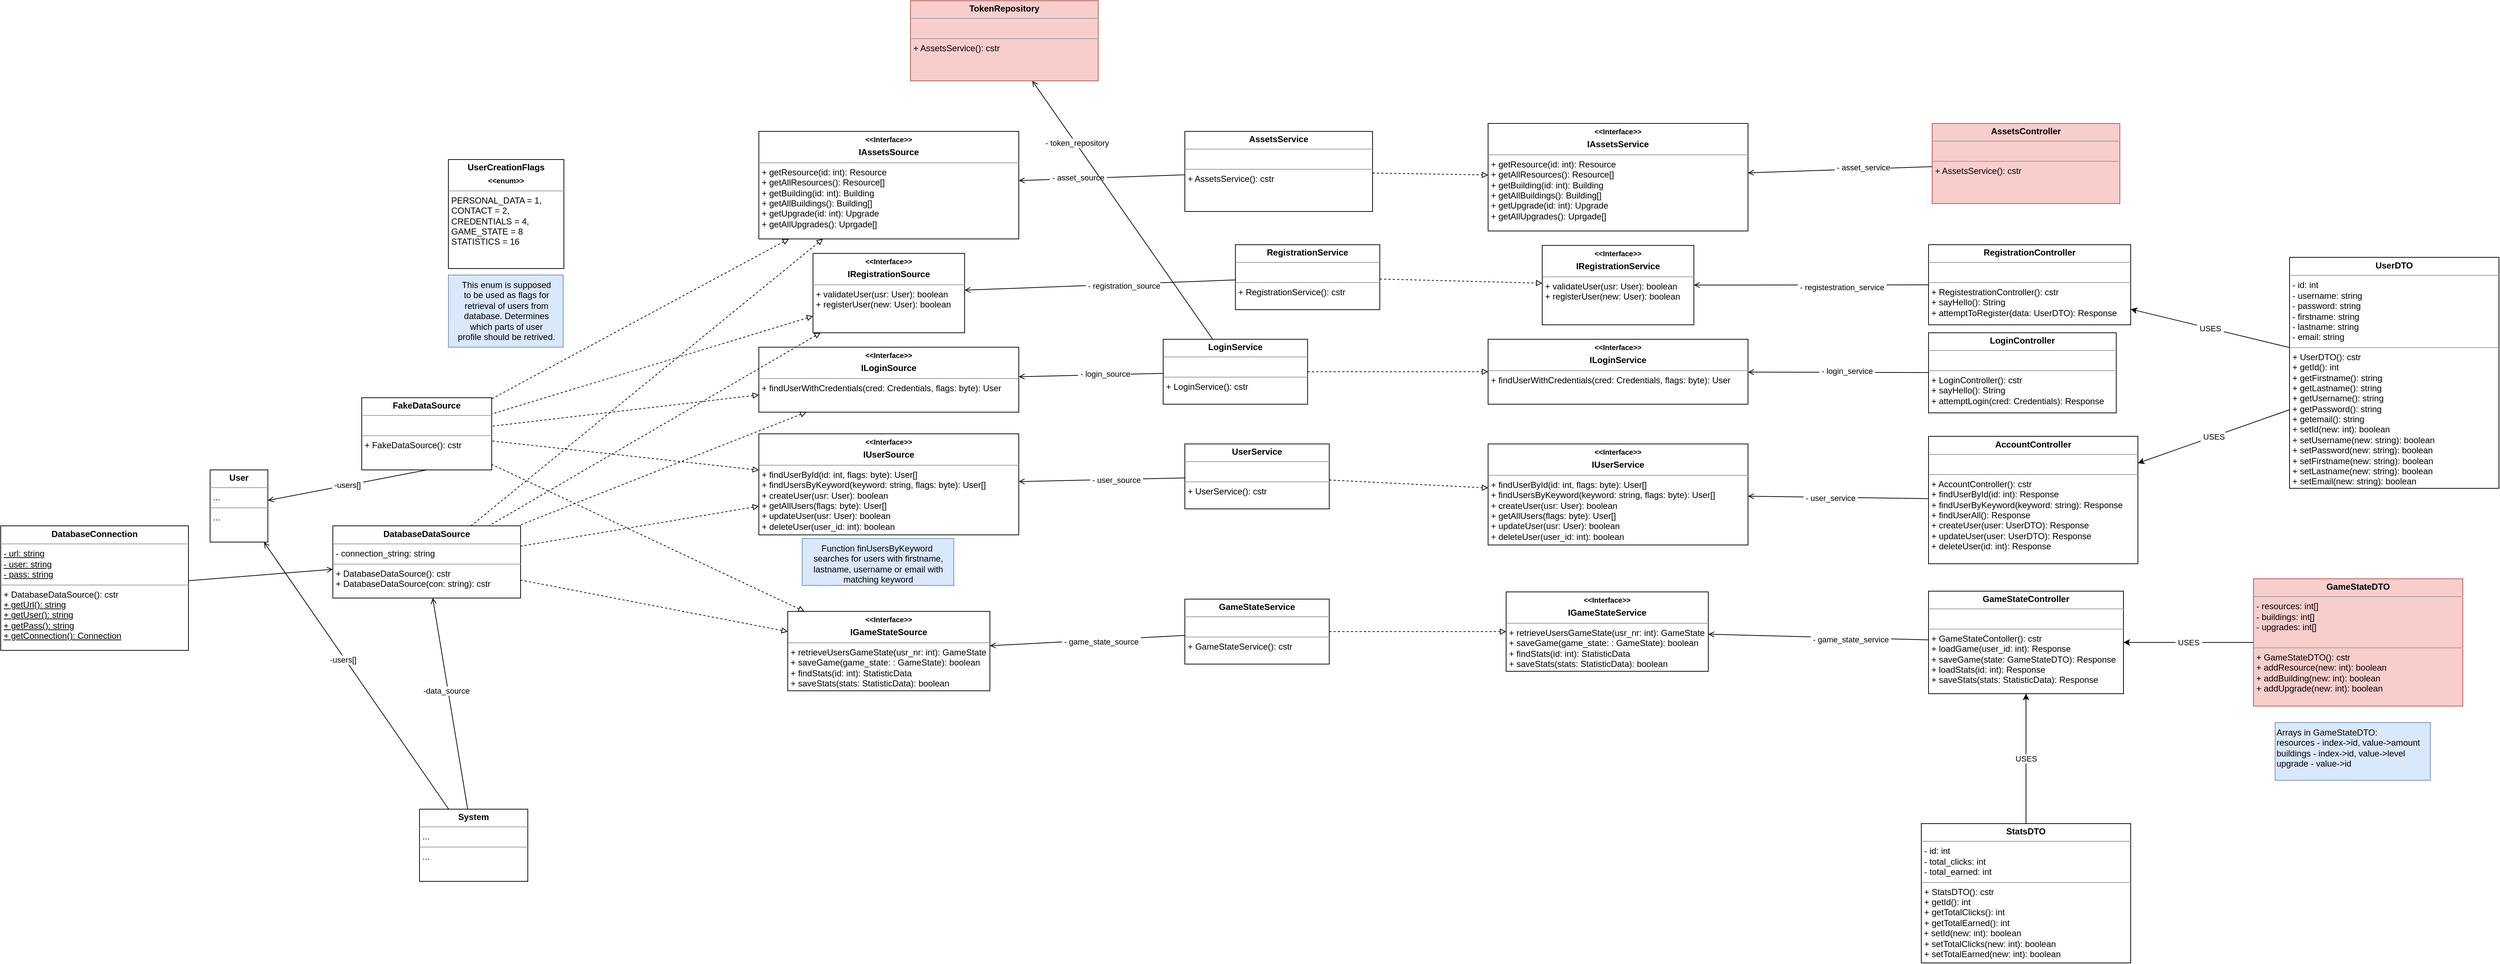 <mxfile version="15.6.8" type="github">
  <diagram id="SLMzsR0E3EUHvdBKZ5yB" name="Page-1">
    <mxGraphModel dx="3327" dy="3272" grid="1" gridSize="10" guides="1" tooltips="1" connect="1" arrows="1" fold="1" page="1" pageScale="1" pageWidth="827" pageHeight="1169" math="0" shadow="0">
      <root>
        <mxCell id="0" />
        <mxCell id="1" parent="0" />
        <mxCell id="NOSZl9h-h4cG2daDXrsb-22" value="&lt;p style=&quot;margin: 0px ; margin-top: 4px ; text-align: center&quot;&gt;&lt;b&gt;User&lt;/b&gt;&lt;/p&gt;&lt;hr size=&quot;1&quot;&gt;&lt;p style=&quot;margin: 0px ; margin-left: 4px&quot;&gt;...&lt;/p&gt;&lt;hr size=&quot;1&quot;&gt;&lt;p style=&quot;margin: 0px ; margin-left: 4px&quot;&gt;...&lt;/p&gt;" style="verticalAlign=top;align=left;overflow=fill;fontSize=12;fontFamily=Helvetica;html=1;spacingLeft=0;spacingRight=0;spacing=2;rounded=0;" vertex="1" parent="1">
          <mxGeometry x="-730" y="-890" width="80" height="100" as="geometry" />
        </mxCell>
        <mxCell id="NOSZl9h-h4cG2daDXrsb-28" value="&lt;p style=&quot;margin: 0px ; margin-top: 4px ; text-align: center&quot;&gt;&lt;b&gt;&lt;font style=&quot;font-size: 10px&quot;&gt;&amp;lt;&amp;lt;Interface&amp;gt;&amp;gt;&lt;/font&gt;&lt;/b&gt;&lt;/p&gt;&lt;p style=&quot;margin: 0px ; margin-top: 4px ; text-align: center&quot;&gt;&lt;b&gt;IRegistrationSource&lt;/b&gt;&lt;/p&gt;&lt;hr size=&quot;1&quot;&gt;&lt;p style=&quot;margin: 0px ; margin-left: 4px&quot;&gt;&lt;span&gt;+ validateUser(usr: User): boolean&lt;/span&gt;&lt;/p&gt;&lt;p style=&quot;margin: 0px ; margin-left: 4px&quot;&gt;&lt;span&gt;+ registerUser(new: User): boolean&lt;/span&gt;&lt;/p&gt;" style="verticalAlign=top;align=left;overflow=fill;fontSize=12;fontFamily=Helvetica;html=1;spacingLeft=0;spacingRight=0;spacing=2;rounded=0;" vertex="1" parent="1">
          <mxGeometry x="105" y="-1190" width="210" height="110" as="geometry" />
        </mxCell>
        <mxCell id="NOSZl9h-h4cG2daDXrsb-29" value="&lt;p style=&quot;margin: 0px ; margin-top: 4px ; text-align: center&quot;&gt;&lt;b&gt;&lt;font style=&quot;font-size: 10px&quot;&gt;&amp;lt;&amp;lt;Interface&amp;gt;&amp;gt;&lt;/font&gt;&lt;/b&gt;&lt;/p&gt;&lt;p style=&quot;margin: 0px ; margin-top: 4px ; text-align: center&quot;&gt;&lt;b&gt;ILoginSource&lt;/b&gt;&lt;/p&gt;&lt;hr size=&quot;1&quot;&gt;&lt;p style=&quot;margin: 0px ; margin-left: 4px&quot;&gt;&lt;span&gt;+ findUserWithCredentials(cred: Credentials, flags: byte): User&lt;/span&gt;&lt;/p&gt;" style="verticalAlign=top;align=left;overflow=fill;fontSize=12;fontFamily=Helvetica;html=1;spacingLeft=0;spacingRight=0;spacing=2;rounded=0;" vertex="1" parent="1">
          <mxGeometry x="30" y="-1060" width="360" height="90" as="geometry" />
        </mxCell>
        <mxCell id="NOSZl9h-h4cG2daDXrsb-30" value="&lt;p style=&quot;margin: 0px ; margin-top: 4px ; text-align: center&quot;&gt;&lt;b&gt;FakeDataSource&lt;/b&gt;&lt;/p&gt;&lt;hr size=&quot;1&quot;&gt;&lt;p style=&quot;margin: 0px ; margin-left: 4px&quot;&gt;&lt;br&gt;&lt;/p&gt;&lt;hr size=&quot;1&quot;&gt;&lt;p style=&quot;margin: 0px ; margin-left: 4px&quot;&gt;+ FakeDataSource(): cstr&lt;/p&gt;" style="verticalAlign=top;align=left;overflow=fill;fontSize=12;fontFamily=Helvetica;html=1;spacingLeft=0;spacingRight=0;spacing=2;rounded=0;" vertex="1" parent="1">
          <mxGeometry x="-520" y="-990" width="180" height="100" as="geometry" />
        </mxCell>
        <mxCell id="NOSZl9h-h4cG2daDXrsb-31" value="&lt;p style=&quot;margin: 0px ; margin-top: 4px ; text-align: center&quot;&gt;&lt;b&gt;UserCreationFlags&lt;/b&gt;&lt;/p&gt;&lt;p style=&quot;margin: 0px ; margin-top: 4px ; text-align: center&quot;&gt;&lt;b&gt;&lt;font style=&quot;font-size: 10px&quot;&gt;&amp;lt;&amp;lt;enum&amp;gt;&amp;gt;&lt;/font&gt;&lt;/b&gt;&lt;/p&gt;&lt;hr size=&quot;1&quot;&gt;&lt;p style=&quot;margin: 0px ; margin-left: 4px&quot;&gt;PERSONAL_DATA = 1,&lt;/p&gt;&lt;p style=&quot;margin: 0px ; margin-left: 4px&quot;&gt;CONTACT = 2,&lt;/p&gt;&lt;p style=&quot;margin: 0px ; margin-left: 4px&quot;&gt;CREDENTIALS = 4,&lt;/p&gt;&lt;p style=&quot;margin: 0px ; margin-left: 4px&quot;&gt;GAME_STATE = 8&lt;/p&gt;&lt;p style=&quot;margin: 0px ; margin-left: 4px&quot;&gt;STATISTICS = 16&lt;br&gt;&lt;/p&gt;" style="verticalAlign=top;align=left;overflow=fill;fontSize=12;fontFamily=Helvetica;html=1;spacingLeft=0;spacingRight=0;spacing=2;rounded=0;" vertex="1" parent="1">
          <mxGeometry x="-400" y="-1320" width="160" height="151" as="geometry" />
        </mxCell>
        <mxCell id="NOSZl9h-h4cG2daDXrsb-32" value="This enum is supposed &lt;br&gt;to be&amp;nbsp;used as flags for &lt;br&gt;retrieval of users from&lt;br&gt;database. Determines &lt;br&gt;which parts of user &lt;br&gt;profile should be retrived." style="html=1;verticalAlign=top;fillColor=#dae8fc;strokeColor=#6c8ebf;rounded=0;" vertex="1" parent="1">
          <mxGeometry x="-400" y="-1160" width="159" height="100" as="geometry" />
        </mxCell>
        <mxCell id="NOSZl9h-h4cG2daDXrsb-33" value="&lt;p style=&quot;margin: 0px ; margin-top: 4px ; text-align: center&quot;&gt;&lt;b&gt;DatabaseDataSource&lt;/b&gt;&lt;br&gt;&lt;/p&gt;&lt;hr size=&quot;1&quot;&gt;&lt;p style=&quot;margin: 0px ; margin-left: 4px&quot;&gt;- connection_string: string&lt;/p&gt;&lt;hr size=&quot;1&quot;&gt;&lt;p style=&quot;margin: 0px ; margin-left: 4px&quot;&gt;+ DatabaseDataSource(): cstr&lt;/p&gt;&lt;p style=&quot;margin: 0px ; margin-left: 4px&quot;&gt;+ DatabaseDataSource(con: string): cstr&lt;/p&gt;" style="verticalAlign=top;align=left;overflow=fill;fontSize=12;fontFamily=Helvetica;html=1;spacingLeft=0;spacingRight=0;spacing=2;rounded=0;" vertex="1" parent="1">
          <mxGeometry x="-560" y="-812.5" width="260" height="100" as="geometry" />
        </mxCell>
        <mxCell id="NOSZl9h-h4cG2daDXrsb-34" style="orthogonalLoop=1;jettySize=auto;html=1;endArrow=none;endFill=0;dashed=1;startArrow=block;startFill=0;rounded=0;" edge="1" parent="1" source="NOSZl9h-h4cG2daDXrsb-29" target="NOSZl9h-h4cG2daDXrsb-33">
          <mxGeometry relative="1" as="geometry">
            <mxPoint x="1850" y="-910" as="sourcePoint" />
            <mxPoint x="1790" y="-867.5" as="targetPoint" />
          </mxGeometry>
        </mxCell>
        <mxCell id="NOSZl9h-h4cG2daDXrsb-43" style="orthogonalLoop=1;jettySize=auto;html=1;endArrow=none;endFill=0;dashed=1;startArrow=block;startFill=0;rounded=0;" edge="1" parent="1" source="NOSZl9h-h4cG2daDXrsb-28" target="NOSZl9h-h4cG2daDXrsb-33">
          <mxGeometry relative="1" as="geometry">
            <mxPoint x="450" y="-990" as="sourcePoint" />
            <mxPoint x="520" y="-910" as="targetPoint" />
          </mxGeometry>
        </mxCell>
        <mxCell id="NOSZl9h-h4cG2daDXrsb-44" value="&lt;p style=&quot;margin: 0px ; margin-top: 4px ; text-align: center&quot;&gt;&lt;b&gt;System&lt;/b&gt;&lt;/p&gt;&lt;hr size=&quot;1&quot;&gt;&lt;p style=&quot;margin: 0px ; margin-left: 4px&quot;&gt;...&lt;/p&gt;&lt;hr size=&quot;1&quot;&gt;&lt;p style=&quot;margin: 0px ; margin-left: 4px&quot;&gt;...&lt;/p&gt;" style="verticalAlign=top;align=left;overflow=fill;fontSize=12;fontFamily=Helvetica;html=1;spacingLeft=0;spacingRight=0;spacing=2;rounded=0;" vertex="1" parent="1">
          <mxGeometry x="-440" y="-420" width="150" height="100" as="geometry" />
        </mxCell>
        <mxCell id="NOSZl9h-h4cG2daDXrsb-45" style="orthogonalLoop=1;jettySize=auto;html=1;endArrow=open;endFill=0;jumpStyle=none;flowAnimation=0;ignoreEdge=0;bendable=1;rounded=0;" edge="1" parent="1" source="NOSZl9h-h4cG2daDXrsb-44" target="NOSZl9h-h4cG2daDXrsb-33">
          <mxGeometry relative="1" as="geometry">
            <mxPoint x="560" y="-1110" as="sourcePoint" />
            <mxPoint x="560" y="-990" as="targetPoint" />
          </mxGeometry>
        </mxCell>
        <mxCell id="NOSZl9h-h4cG2daDXrsb-46" value="&amp;nbsp;-data_source&amp;nbsp;" style="edgeLabel;html=1;align=center;verticalAlign=middle;resizable=0;points=[];rounded=0;" vertex="1" connectable="0" parent="NOSZl9h-h4cG2daDXrsb-45">
          <mxGeometry x="0.126" y="3" relative="1" as="geometry">
            <mxPoint as="offset" />
          </mxGeometry>
        </mxCell>
        <mxCell id="NOSZl9h-h4cG2daDXrsb-47" style="orthogonalLoop=1;jettySize=auto;html=1;endArrow=open;endFill=0;rounded=0;" edge="1" parent="1" source="NOSZl9h-h4cG2daDXrsb-44" target="NOSZl9h-h4cG2daDXrsb-22">
          <mxGeometry relative="1" as="geometry">
            <mxPoint x="575" y="-1100" as="sourcePoint" />
            <mxPoint x="575" y="-960" as="targetPoint" />
          </mxGeometry>
        </mxCell>
        <mxCell id="NOSZl9h-h4cG2daDXrsb-48" value="&amp;nbsp;-users[]&amp;nbsp;" style="edgeLabel;html=1;align=center;verticalAlign=middle;resizable=0;points=[];rounded=0;" vertex="1" connectable="0" parent="NOSZl9h-h4cG2daDXrsb-47">
          <mxGeometry x="0.126" y="3" relative="1" as="geometry">
            <mxPoint as="offset" />
          </mxGeometry>
        </mxCell>
        <mxCell id="NOSZl9h-h4cG2daDXrsb-49" value="&lt;p style=&quot;margin: 0px ; margin-top: 4px ; text-align: center&quot;&gt;&lt;b&gt;&lt;font style=&quot;font-size: 10px&quot;&gt;&amp;lt;&amp;lt;Interface&amp;gt;&amp;gt;&lt;/font&gt;&lt;/b&gt;&lt;/p&gt;&lt;p style=&quot;margin: 0px ; margin-top: 4px ; text-align: center&quot;&gt;&lt;b&gt;IUserSource&lt;/b&gt;&lt;/p&gt;&lt;hr size=&quot;1&quot;&gt;&lt;p style=&quot;margin: 0px ; margin-left: 4px&quot;&gt;&lt;span&gt;+ findUserById(id: int, flags: byte): User[]&lt;/span&gt;&lt;br&gt;&lt;/p&gt;&lt;p style=&quot;margin: 0px ; margin-left: 4px&quot;&gt;&lt;span&gt;+ findUsersByKeyword(keyword: string, flags: byte): User[]&lt;/span&gt;&lt;/p&gt;&lt;p style=&quot;margin: 0px ; margin-left: 4px&quot;&gt;&lt;span&gt;+ createUser(usr: User): boolean&lt;/span&gt;&lt;/p&gt;&lt;p style=&quot;margin: 0px ; margin-left: 4px&quot;&gt;&lt;span&gt;+ getAllUsers(flags: byte): User[]&lt;/span&gt;&lt;/p&gt;&lt;p style=&quot;margin: 0px ; margin-left: 4px&quot;&gt;&lt;span&gt;+ updateUser(usr: User): boolean&lt;/span&gt;&lt;/p&gt;&lt;p style=&quot;margin: 0px ; margin-left: 4px&quot;&gt;&lt;span&gt;+ deleteUser(user_id: int): boolean&lt;/span&gt;&lt;/p&gt;&lt;p style=&quot;margin: 0px ; margin-left: 4px&quot;&gt;&lt;span&gt;&lt;br&gt;&lt;/span&gt;&lt;/p&gt;&lt;p style=&quot;margin: 0px ; margin-left: 4px&quot;&gt;&lt;span&gt;&lt;br&gt;&lt;/span&gt;&lt;/p&gt;" style="verticalAlign=top;align=left;overflow=fill;fontSize=12;fontFamily=Helvetica;html=1;spacingLeft=0;spacingRight=0;spacing=2;rounded=0;" vertex="1" parent="1">
          <mxGeometry x="30" y="-940" width="360" height="140" as="geometry" />
        </mxCell>
        <mxCell id="NOSZl9h-h4cG2daDXrsb-50" value="&lt;p style=&quot;margin: 0px ; margin-top: 4px ; text-align: center&quot;&gt;&lt;b&gt;&lt;font style=&quot;font-size: 10px&quot;&gt;&amp;lt;&amp;lt;Interface&amp;gt;&amp;gt;&lt;/font&gt;&lt;/b&gt;&lt;/p&gt;&lt;p style=&quot;margin: 0px ; margin-top: 4px ; text-align: center&quot;&gt;&lt;b&gt;IGameStateSource&lt;/b&gt;&lt;/p&gt;&lt;hr size=&quot;1&quot;&gt;&lt;p style=&quot;margin: 0px ; margin-left: 4px&quot;&gt;&lt;span&gt;+ retrieveUsersGameState(usr_nr: int): GameState&lt;/span&gt;&lt;/p&gt;&lt;p style=&quot;margin: 0px ; margin-left: 4px&quot;&gt;&lt;span&gt;+ saveGame(game_state: : GameState): boolean&lt;/span&gt;&lt;/p&gt;&lt;p style=&quot;margin: 0px ; margin-left: 4px&quot;&gt;&lt;span&gt;+ findStats(id: int): StatisticData&lt;/span&gt;&lt;/p&gt;&lt;p style=&quot;margin: 0px ; margin-left: 4px&quot;&gt;&lt;span&gt;+ saveStats(stats: StatisticData): boolean&lt;/span&gt;&lt;/p&gt;" style="verticalAlign=top;align=left;overflow=fill;fontSize=12;fontFamily=Helvetica;html=1;spacingLeft=0;spacingRight=0;spacing=2;rounded=0;" vertex="1" parent="1">
          <mxGeometry x="70" y="-694" width="280" height="110" as="geometry" />
        </mxCell>
        <mxCell id="NOSZl9h-h4cG2daDXrsb-51" style="orthogonalLoop=1;jettySize=auto;html=1;endArrow=none;endFill=0;dashed=1;startArrow=block;startFill=0;rounded=0;" edge="1" parent="1" source="NOSZl9h-h4cG2daDXrsb-49" target="NOSZl9h-h4cG2daDXrsb-33">
          <mxGeometry relative="1" as="geometry">
            <mxPoint x="420" y="-990" as="sourcePoint" />
            <mxPoint x="500" y="-910" as="targetPoint" />
          </mxGeometry>
        </mxCell>
        <mxCell id="NOSZl9h-h4cG2daDXrsb-52" style="orthogonalLoop=1;jettySize=auto;html=1;endArrow=none;endFill=0;dashed=1;startArrow=block;startFill=0;strokeColor=default;rounded=0;" edge="1" parent="1" source="NOSZl9h-h4cG2daDXrsb-50" target="NOSZl9h-h4cG2daDXrsb-33">
          <mxGeometry relative="1" as="geometry">
            <mxPoint x="430" y="-980" as="sourcePoint" />
            <mxPoint x="510" y="-900" as="targetPoint" />
          </mxGeometry>
        </mxCell>
        <mxCell id="NOSZl9h-h4cG2daDXrsb-53" value="Function finUsersByKeyword&amp;nbsp;&lt;br&gt;searches for users with&amp;nbsp;firstname, &lt;br&gt;lastname, username or email with &lt;br&gt;matching keyword" style="html=1;verticalAlign=top;fillColor=#dae8fc;strokeColor=#6c8ebf;rounded=0;" vertex="1" parent="1">
          <mxGeometry x="90" y="-795" width="210" height="65" as="geometry" />
        </mxCell>
        <mxCell id="NOSZl9h-h4cG2daDXrsb-54" style="orthogonalLoop=1;jettySize=auto;html=1;endArrow=none;endFill=0;dashed=1;startArrow=block;startFill=0;rounded=0;" edge="1" parent="1" source="NOSZl9h-h4cG2daDXrsb-28" target="NOSZl9h-h4cG2daDXrsb-30">
          <mxGeometry relative="1" as="geometry">
            <mxPoint x="325" y="-1125" as="sourcePoint" />
            <mxPoint x="500" y="-935" as="targetPoint" />
          </mxGeometry>
        </mxCell>
        <mxCell id="NOSZl9h-h4cG2daDXrsb-55" style="orthogonalLoop=1;jettySize=auto;html=1;endArrow=none;endFill=0;dashed=1;startArrow=block;startFill=0;rounded=0;" edge="1" parent="1" source="NOSZl9h-h4cG2daDXrsb-29" target="NOSZl9h-h4cG2daDXrsb-30">
          <mxGeometry relative="1" as="geometry">
            <mxPoint x="100" y="-1090" as="sourcePoint" />
            <mxPoint x="-30" y="-965" as="targetPoint" />
          </mxGeometry>
        </mxCell>
        <mxCell id="NOSZl9h-h4cG2daDXrsb-56" style="orthogonalLoop=1;jettySize=auto;html=1;endArrow=none;endFill=0;dashed=1;startArrow=block;startFill=0;rounded=0;" edge="1" parent="1" source="NOSZl9h-h4cG2daDXrsb-49" target="NOSZl9h-h4cG2daDXrsb-30">
          <mxGeometry relative="1" as="geometry">
            <mxPoint x="40" y="-1005" as="sourcePoint" />
            <mxPoint x="-30" y="-940" as="targetPoint" />
          </mxGeometry>
        </mxCell>
        <mxCell id="NOSZl9h-h4cG2daDXrsb-57" style="orthogonalLoop=1;jettySize=auto;html=1;endArrow=none;endFill=0;dashed=1;startArrow=block;startFill=0;rounded=0;" edge="1" parent="1" source="NOSZl9h-h4cG2daDXrsb-50" target="NOSZl9h-h4cG2daDXrsb-30">
          <mxGeometry relative="1" as="geometry">
            <mxPoint x="50" y="-995" as="sourcePoint" />
            <mxPoint x="-20" y="-930" as="targetPoint" />
          </mxGeometry>
        </mxCell>
        <mxCell id="NOSZl9h-h4cG2daDXrsb-58" value="&amp;nbsp;-users[]&amp;nbsp;" style="orthogonalLoop=1;jettySize=auto;html=1;endArrow=open;endFill=0;exitX=0.5;exitY=1;exitDx=0;exitDy=0;rounded=0;" edge="1" parent="1" source="NOSZl9h-h4cG2daDXrsb-30" target="NOSZl9h-h4cG2daDXrsb-22">
          <mxGeometry relative="1" as="geometry">
            <mxPoint x="1230" y="-1095" as="sourcePoint" />
            <mxPoint x="1400" y="-1080" as="targetPoint" />
          </mxGeometry>
        </mxCell>
        <mxCell id="NOSZl9h-h4cG2daDXrsb-89" value="&lt;p style=&quot;margin: 0px ; margin-top: 4px ; text-align: center&quot;&gt;&lt;b&gt;&lt;font style=&quot;font-size: 10px&quot;&gt;&amp;lt;&amp;lt;Interface&amp;gt;&amp;gt;&lt;/font&gt;&lt;/b&gt;&lt;/p&gt;&lt;p style=&quot;margin: 0px ; margin-top: 4px ; text-align: center&quot;&gt;&lt;b&gt;IAssetsSource&lt;/b&gt;&lt;/p&gt;&lt;hr size=&quot;1&quot;&gt;&lt;p style=&quot;margin: 0px ; margin-left: 4px&quot;&gt;&lt;span&gt;+ getResource(id: int): Resource&lt;/span&gt;&lt;/p&gt;&lt;p style=&quot;margin: 0px ; margin-left: 4px&quot;&gt;&lt;span&gt;+ getAllResources(): Resource[]&lt;/span&gt;&lt;/p&gt;&lt;p style=&quot;margin: 0px ; margin-left: 4px&quot;&gt;&lt;span&gt;+ getBuilding(id: int): Building&lt;/span&gt;&lt;/p&gt;&lt;p style=&quot;margin: 0px ; margin-left: 4px&quot;&gt;&lt;span&gt;+ getAllBuildings(): Building[]&lt;/span&gt;&lt;/p&gt;&lt;p style=&quot;margin: 0px ; margin-left: 4px&quot;&gt;&lt;span&gt;+ getUpgrade(id: int): Upgrade&lt;/span&gt;&lt;/p&gt;&lt;p style=&quot;margin: 0px ; margin-left: 4px&quot;&gt;&lt;span&gt;+ getAllUpgrades(): Uprgade[]&lt;/span&gt;&lt;/p&gt;" style="verticalAlign=top;align=left;overflow=fill;fontSize=12;fontFamily=Helvetica;html=1;spacingLeft=0;spacingRight=0;spacing=2;rounded=0;" vertex="1" parent="1">
          <mxGeometry x="30" y="-1359" width="360" height="149" as="geometry" />
        </mxCell>
        <mxCell id="NOSZl9h-h4cG2daDXrsb-90" style="orthogonalLoop=1;jettySize=auto;html=1;endArrow=none;endFill=0;dashed=1;startArrow=block;startFill=0;rounded=0;" edge="1" parent="1" source="NOSZl9h-h4cG2daDXrsb-89" target="NOSZl9h-h4cG2daDXrsb-33">
          <mxGeometry relative="1" as="geometry">
            <mxPoint x="325" y="-1125" as="sourcePoint" />
            <mxPoint x="500.0" y="-935" as="targetPoint" />
          </mxGeometry>
        </mxCell>
        <mxCell id="NOSZl9h-h4cG2daDXrsb-91" style="orthogonalLoop=1;jettySize=auto;html=1;endArrow=none;endFill=0;dashed=1;startArrow=block;startFill=0;rounded=0;" edge="1" parent="1" source="NOSZl9h-h4cG2daDXrsb-89" target="NOSZl9h-h4cG2daDXrsb-30">
          <mxGeometry relative="1" as="geometry">
            <mxPoint x="115" y="-1125" as="sourcePoint" />
            <mxPoint x="-30" y="-975" as="targetPoint" />
          </mxGeometry>
        </mxCell>
        <mxCell id="NOSZl9h-h4cG2daDXrsb-96" value="&lt;p style=&quot;margin: 0px ; margin-top: 4px ; text-align: center&quot;&gt;&lt;b&gt;&lt;font style=&quot;font-size: 10px&quot;&gt;&amp;lt;&amp;lt;Interface&amp;gt;&amp;gt;&lt;/font&gt;&lt;/b&gt;&lt;/p&gt;&lt;p style=&quot;margin: 0px ; margin-top: 4px ; text-align: center&quot;&gt;&lt;b&gt;IRegistrationService&lt;/b&gt;&lt;/p&gt;&lt;hr size=&quot;1&quot;&gt;&lt;p style=&quot;margin: 0px ; margin-left: 4px&quot;&gt;&lt;span&gt;+ validateUser(usr: User): boolean&lt;/span&gt;&lt;/p&gt;&lt;p style=&quot;margin: 0px ; margin-left: 4px&quot;&gt;&lt;span&gt;+ registerUser(new: User): boolean&lt;/span&gt;&lt;/p&gt;" style="verticalAlign=top;align=left;overflow=fill;fontSize=12;fontFamily=Helvetica;html=1;spacingLeft=0;spacingRight=0;spacing=2;rounded=0;" vertex="1" parent="1">
          <mxGeometry x="1115" y="-1201" width="210" height="110" as="geometry" />
        </mxCell>
        <mxCell id="NOSZl9h-h4cG2daDXrsb-97" value="&lt;p style=&quot;margin: 0px ; margin-top: 4px ; text-align: center&quot;&gt;&lt;b&gt;&lt;font style=&quot;font-size: 10px&quot;&gt;&amp;lt;&amp;lt;Interface&amp;gt;&amp;gt;&lt;/font&gt;&lt;/b&gt;&lt;/p&gt;&lt;p style=&quot;margin: 0px ; margin-top: 4px ; text-align: center&quot;&gt;&lt;b&gt;ILoginService&lt;/b&gt;&lt;/p&gt;&lt;hr size=&quot;1&quot;&gt;&lt;p style=&quot;margin: 0px ; margin-left: 4px&quot;&gt;&lt;span&gt;+ findUserWithCredentials(cred: Credentials, flags: byte): User&lt;/span&gt;&lt;/p&gt;" style="verticalAlign=top;align=left;overflow=fill;fontSize=12;fontFamily=Helvetica;html=1;spacingLeft=0;spacingRight=0;spacing=2;rounded=0;" vertex="1" parent="1">
          <mxGeometry x="1040" y="-1071" width="360" height="90" as="geometry" />
        </mxCell>
        <mxCell id="NOSZl9h-h4cG2daDXrsb-98" value="&lt;p style=&quot;margin: 0px ; margin-top: 4px ; text-align: center&quot;&gt;&lt;b&gt;&lt;font style=&quot;font-size: 10px&quot;&gt;&amp;lt;&amp;lt;Interface&amp;gt;&amp;gt;&lt;/font&gt;&lt;/b&gt;&lt;/p&gt;&lt;p style=&quot;margin: 0px ; margin-top: 4px ; text-align: center&quot;&gt;&lt;b&gt;IUserService&lt;/b&gt;&lt;/p&gt;&lt;hr size=&quot;1&quot;&gt;&lt;p style=&quot;margin: 0px ; margin-left: 4px&quot;&gt;&lt;span&gt;+ findUserById(id: int, flags: byte): User[]&lt;/span&gt;&lt;br&gt;&lt;/p&gt;&lt;p style=&quot;margin: 0px ; margin-left: 4px&quot;&gt;&lt;span&gt;+ findUsersByKeyword(keyword: string, flags: byte): User[]&lt;/span&gt;&lt;/p&gt;&lt;p style=&quot;margin: 0px ; margin-left: 4px&quot;&gt;&lt;span&gt;+ createUser(usr: User): boolean&lt;/span&gt;&lt;/p&gt;&lt;p style=&quot;margin: 0px ; margin-left: 4px&quot;&gt;&lt;span&gt;+ getAllUsers(flags: byte): User[]&lt;/span&gt;&lt;/p&gt;&lt;p style=&quot;margin: 0px ; margin-left: 4px&quot;&gt;&lt;span&gt;+ updateUser(usr: User): boolean&lt;/span&gt;&lt;/p&gt;&lt;p style=&quot;margin: 0px ; margin-left: 4px&quot;&gt;&lt;span&gt;+ deleteUser(user_id: int): boolean&lt;/span&gt;&lt;/p&gt;&lt;p style=&quot;margin: 0px ; margin-left: 4px&quot;&gt;&lt;span&gt;&lt;br&gt;&lt;/span&gt;&lt;/p&gt;&lt;p style=&quot;margin: 0px ; margin-left: 4px&quot;&gt;&lt;span&gt;&lt;br&gt;&lt;/span&gt;&lt;/p&gt;" style="verticalAlign=top;align=left;overflow=fill;fontSize=12;fontFamily=Helvetica;html=1;spacingLeft=0;spacingRight=0;spacing=2;rounded=0;" vertex="1" parent="1">
          <mxGeometry x="1040" y="-926" width="360" height="140" as="geometry" />
        </mxCell>
        <mxCell id="NOSZl9h-h4cG2daDXrsb-99" value="&lt;p style=&quot;margin: 0px ; margin-top: 4px ; text-align: center&quot;&gt;&lt;b&gt;&lt;font style=&quot;font-size: 10px&quot;&gt;&amp;lt;&amp;lt;Interface&amp;gt;&amp;gt;&lt;/font&gt;&lt;/b&gt;&lt;/p&gt;&lt;p style=&quot;margin: 0px ; margin-top: 4px ; text-align: center&quot;&gt;&lt;b&gt;IGameStateService&lt;/b&gt;&lt;/p&gt;&lt;hr size=&quot;1&quot;&gt;&lt;p style=&quot;margin: 0px ; margin-left: 4px&quot;&gt;&lt;span&gt;+ retrieveUsersGameState(usr_nr: int): GameState&lt;/span&gt;&lt;/p&gt;&lt;p style=&quot;margin: 0px ; margin-left: 4px&quot;&gt;&lt;span&gt;+ saveGame(game_state: : GameState): boolean&lt;/span&gt;&lt;/p&gt;&lt;p style=&quot;margin: 0px 0px 0px 4px&quot;&gt;+ findStats(id: int): StatisticData&lt;/p&gt;&lt;p style=&quot;margin: 0px 0px 0px 4px&quot;&gt;+ saveStats(stats: StatisticData): boolean&lt;/p&gt;" style="verticalAlign=top;align=left;overflow=fill;fontSize=12;fontFamily=Helvetica;html=1;spacingLeft=0;spacingRight=0;spacing=2;rounded=0;" vertex="1" parent="1">
          <mxGeometry x="1065" y="-721" width="280" height="110" as="geometry" />
        </mxCell>
        <mxCell id="NOSZl9h-h4cG2daDXrsb-100" value="&lt;p style=&quot;margin: 0px ; margin-top: 4px ; text-align: center&quot;&gt;&lt;b&gt;&lt;font style=&quot;font-size: 10px&quot;&gt;&amp;lt;&amp;lt;Interface&amp;gt;&amp;gt;&lt;/font&gt;&lt;/b&gt;&lt;/p&gt;&lt;p style=&quot;margin: 0px ; margin-top: 4px ; text-align: center&quot;&gt;&lt;b&gt;IAssetsService&lt;/b&gt;&lt;/p&gt;&lt;hr size=&quot;1&quot;&gt;&lt;p style=&quot;margin: 0px ; margin-left: 4px&quot;&gt;&lt;span&gt;+ getResource(id: int): Resource&lt;/span&gt;&lt;/p&gt;&lt;p style=&quot;margin: 0px ; margin-left: 4px&quot;&gt;&lt;span&gt;+ getAllResources(): Resource[]&lt;/span&gt;&lt;/p&gt;&lt;p style=&quot;margin: 0px ; margin-left: 4px&quot;&gt;&lt;span&gt;+ getBuilding(id: int): Building&lt;/span&gt;&lt;/p&gt;&lt;p style=&quot;margin: 0px ; margin-left: 4px&quot;&gt;&lt;span&gt;+ getAllBuildings(): Building[]&lt;/span&gt;&lt;/p&gt;&lt;p style=&quot;margin: 0px ; margin-left: 4px&quot;&gt;&lt;span&gt;+ getUpgrade(id: int): Upgrade&lt;/span&gt;&lt;/p&gt;&lt;p style=&quot;margin: 0px ; margin-left: 4px&quot;&gt;&lt;span&gt;+ getAllUpgrades(): Uprgade[]&lt;/span&gt;&lt;/p&gt;" style="verticalAlign=top;align=left;overflow=fill;fontSize=12;fontFamily=Helvetica;html=1;spacingLeft=0;spacingRight=0;spacing=2;rounded=0;" vertex="1" parent="1">
          <mxGeometry x="1040" y="-1370" width="360" height="149" as="geometry" />
        </mxCell>
        <mxCell id="NOSZl9h-h4cG2daDXrsb-104" style="edgeStyle=none;orthogonalLoop=1;jettySize=auto;html=1;dashed=1;endArrow=block;endFill=0;" edge="1" parent="1" source="NOSZl9h-h4cG2daDXrsb-101" target="NOSZl9h-h4cG2daDXrsb-100">
          <mxGeometry relative="1" as="geometry" />
        </mxCell>
        <mxCell id="NOSZl9h-h4cG2daDXrsb-113" style="edgeStyle=none;orthogonalLoop=1;jettySize=auto;html=1;endArrow=open;endFill=0;" edge="1" parent="1" source="NOSZl9h-h4cG2daDXrsb-101" target="NOSZl9h-h4cG2daDXrsb-89">
          <mxGeometry relative="1" as="geometry" />
        </mxCell>
        <mxCell id="NOSZl9h-h4cG2daDXrsb-128" value="&amp;nbsp;- asset_source&amp;nbsp;" style="edgeLabel;html=1;align=center;verticalAlign=middle;resizable=0;points=[];" vertex="1" connectable="0" parent="NOSZl9h-h4cG2daDXrsb-113">
          <mxGeometry x="0.276" y="-1" relative="1" as="geometry">
            <mxPoint x="-1" as="offset" />
          </mxGeometry>
        </mxCell>
        <mxCell id="NOSZl9h-h4cG2daDXrsb-101" value="&lt;p style=&quot;margin: 0px ; margin-top: 4px ; text-align: center&quot;&gt;&lt;b&gt;AssetsService&lt;/b&gt;&lt;/p&gt;&lt;hr size=&quot;1&quot;&gt;&lt;p style=&quot;margin: 0px ; margin-left: 4px&quot;&gt;&lt;br&gt;&lt;/p&gt;&lt;hr size=&quot;1&quot;&gt;&lt;p style=&quot;margin: 0px ; margin-left: 4px&quot;&gt;+ AssetsService(): cstr&lt;/p&gt;" style="verticalAlign=top;align=left;overflow=fill;fontSize=12;fontFamily=Helvetica;html=1;spacingLeft=0;spacingRight=0;spacing=2;rounded=0;" vertex="1" parent="1">
          <mxGeometry x="620" y="-1359" width="260" height="111" as="geometry" />
        </mxCell>
        <mxCell id="NOSZl9h-h4cG2daDXrsb-103" style="edgeStyle=none;orthogonalLoop=1;jettySize=auto;html=1;endArrow=open;endFill=0;" edge="1" parent="1" source="NOSZl9h-h4cG2daDXrsb-102" target="NOSZl9h-h4cG2daDXrsb-33">
          <mxGeometry relative="1" as="geometry">
            <mxPoint x="-650" y="-760" as="targetPoint" />
          </mxGeometry>
        </mxCell>
        <mxCell id="NOSZl9h-h4cG2daDXrsb-102" value="&lt;p style=&quot;margin: 0px ; margin-top: 4px ; text-align: center&quot;&gt;&lt;b&gt;DatabaseConnection&lt;/b&gt;&lt;br&gt;&lt;/p&gt;&lt;hr size=&quot;1&quot;&gt;&lt;p style=&quot;margin: 0px ; margin-left: 4px&quot;&gt;&lt;u&gt;- url: string&lt;/u&gt;&lt;/p&gt;&lt;p style=&quot;margin: 0px ; margin-left: 4px&quot;&gt;&lt;u&gt;- user: string&lt;/u&gt;&lt;/p&gt;&lt;p style=&quot;margin: 0px ; margin-left: 4px&quot;&gt;&lt;u&gt;- pass: string&lt;/u&gt;&lt;/p&gt;&lt;hr size=&quot;1&quot;&gt;&lt;p style=&quot;margin: 0px ; margin-left: 4px&quot;&gt;+ DatabaseDataSource(): cstr&lt;/p&gt;&lt;p style=&quot;margin: 0px ; margin-left: 4px&quot;&gt;&lt;u&gt;+ getUrl(): string&lt;br&gt;&lt;/u&gt;&lt;/p&gt;&lt;p style=&quot;margin: 0px ; margin-left: 4px&quot;&gt;&lt;u&gt;+ getUser(): string&lt;/u&gt;&lt;/p&gt;&lt;p style=&quot;margin: 0px ; margin-left: 4px&quot;&gt;&lt;u&gt;+ getPass(): string&lt;/u&gt;&lt;/p&gt;&lt;p style=&quot;margin: 0px ; margin-left: 4px&quot;&gt;&lt;u&gt;+ getConnection(): Connection&lt;/u&gt;&lt;/p&gt;" style="verticalAlign=top;align=left;overflow=fill;fontSize=12;fontFamily=Helvetica;html=1;spacingLeft=0;spacingRight=0;spacing=2;rounded=0;" vertex="1" parent="1">
          <mxGeometry x="-1020" y="-812.5" width="260" height="172.5" as="geometry" />
        </mxCell>
        <mxCell id="NOSZl9h-h4cG2daDXrsb-110" style="edgeStyle=none;orthogonalLoop=1;jettySize=auto;html=1;dashed=1;endArrow=block;endFill=0;" edge="1" parent="1" source="NOSZl9h-h4cG2daDXrsb-105" target="NOSZl9h-h4cG2daDXrsb-96">
          <mxGeometry relative="1" as="geometry" />
        </mxCell>
        <mxCell id="NOSZl9h-h4cG2daDXrsb-114" style="edgeStyle=none;orthogonalLoop=1;jettySize=auto;html=1;endArrow=open;endFill=0;" edge="1" parent="1" source="NOSZl9h-h4cG2daDXrsb-105" target="NOSZl9h-h4cG2daDXrsb-28">
          <mxGeometry relative="1" as="geometry" />
        </mxCell>
        <mxCell id="NOSZl9h-h4cG2daDXrsb-129" value="&amp;nbsp;- registration_source" style="edgeLabel;html=1;align=center;verticalAlign=middle;resizable=0;points=[];" vertex="1" connectable="0" parent="NOSZl9h-h4cG2daDXrsb-114">
          <mxGeometry x="-0.167" y="2" relative="1" as="geometry">
            <mxPoint as="offset" />
          </mxGeometry>
        </mxCell>
        <mxCell id="NOSZl9h-h4cG2daDXrsb-147" style="edgeStyle=none;orthogonalLoop=1;jettySize=auto;html=1;endArrow=open;endFill=0;" edge="1" parent="1" source="NOSZl9h-h4cG2daDXrsb-106" target="NOSZl9h-h4cG2daDXrsb-146">
          <mxGeometry relative="1" as="geometry" />
        </mxCell>
        <mxCell id="NOSZl9h-h4cG2daDXrsb-148" value="&amp;nbsp;- token_repository" style="edgeLabel;html=1;align=center;verticalAlign=middle;resizable=0;points=[];" vertex="1" connectable="0" parent="NOSZl9h-h4cG2daDXrsb-147">
          <mxGeometry x="0.519" relative="1" as="geometry">
            <mxPoint as="offset" />
          </mxGeometry>
        </mxCell>
        <mxCell id="NOSZl9h-h4cG2daDXrsb-105" value="&lt;p style=&quot;margin: 0px ; margin-top: 4px ; text-align: center&quot;&gt;&lt;b&gt;RegistrationService&lt;/b&gt;&lt;/p&gt;&lt;hr size=&quot;1&quot;&gt;&lt;p style=&quot;margin: 0px ; margin-left: 4px&quot;&gt;&lt;br&gt;&lt;/p&gt;&lt;hr size=&quot;1&quot;&gt;&lt;p style=&quot;margin: 0px ; margin-left: 4px&quot;&gt;+ RegistrationService(): cstr&lt;/p&gt;" style="verticalAlign=top;align=left;overflow=fill;fontSize=12;fontFamily=Helvetica;html=1;spacingLeft=0;spacingRight=0;spacing=2;rounded=0;" vertex="1" parent="1">
          <mxGeometry x="690" y="-1202" width="200" height="90" as="geometry" />
        </mxCell>
        <mxCell id="NOSZl9h-h4cG2daDXrsb-109" style="edgeStyle=none;orthogonalLoop=1;jettySize=auto;html=1;dashed=1;endArrow=block;endFill=0;" edge="1" parent="1" source="NOSZl9h-h4cG2daDXrsb-106" target="NOSZl9h-h4cG2daDXrsb-97">
          <mxGeometry relative="1" as="geometry" />
        </mxCell>
        <mxCell id="NOSZl9h-h4cG2daDXrsb-115" style="edgeStyle=none;orthogonalLoop=1;jettySize=auto;html=1;endArrow=open;endFill=0;" edge="1" parent="1" source="NOSZl9h-h4cG2daDXrsb-106" target="NOSZl9h-h4cG2daDXrsb-29">
          <mxGeometry relative="1" as="geometry" />
        </mxCell>
        <mxCell id="NOSZl9h-h4cG2daDXrsb-130" value="&amp;nbsp;- login_source" style="edgeLabel;html=1;align=center;verticalAlign=middle;resizable=0;points=[];" vertex="1" connectable="0" parent="NOSZl9h-h4cG2daDXrsb-115">
          <mxGeometry x="-0.182" y="-1" relative="1" as="geometry">
            <mxPoint as="offset" />
          </mxGeometry>
        </mxCell>
        <mxCell id="NOSZl9h-h4cG2daDXrsb-106" value="&lt;p style=&quot;margin: 0px ; margin-top: 4px ; text-align: center&quot;&gt;&lt;b&gt;LoginService&lt;/b&gt;&lt;/p&gt;&lt;hr size=&quot;1&quot;&gt;&lt;p style=&quot;margin: 0px ; margin-left: 4px&quot;&gt;&lt;br&gt;&lt;/p&gt;&lt;hr size=&quot;1&quot;&gt;&lt;p style=&quot;margin: 0px ; margin-left: 4px&quot;&gt;+ LoginService(): cstr&lt;/p&gt;" style="verticalAlign=top;align=left;overflow=fill;fontSize=12;fontFamily=Helvetica;html=1;spacingLeft=0;spacingRight=0;spacing=2;rounded=0;" vertex="1" parent="1">
          <mxGeometry x="590" y="-1071" width="200" height="90" as="geometry" />
        </mxCell>
        <mxCell id="NOSZl9h-h4cG2daDXrsb-111" style="edgeStyle=none;orthogonalLoop=1;jettySize=auto;html=1;dashed=1;endArrow=block;endFill=0;" edge="1" parent="1" source="NOSZl9h-h4cG2daDXrsb-107" target="NOSZl9h-h4cG2daDXrsb-98">
          <mxGeometry relative="1" as="geometry" />
        </mxCell>
        <mxCell id="NOSZl9h-h4cG2daDXrsb-116" style="edgeStyle=none;orthogonalLoop=1;jettySize=auto;html=1;endArrow=open;endFill=0;" edge="1" parent="1" source="NOSZl9h-h4cG2daDXrsb-107" target="NOSZl9h-h4cG2daDXrsb-49">
          <mxGeometry relative="1" as="geometry" />
        </mxCell>
        <mxCell id="NOSZl9h-h4cG2daDXrsb-131" value="&amp;nbsp;- user_source&amp;nbsp;" style="edgeLabel;html=1;align=center;verticalAlign=middle;resizable=0;points=[];" vertex="1" connectable="0" parent="NOSZl9h-h4cG2daDXrsb-116">
          <mxGeometry x="-0.168" y="1" relative="1" as="geometry">
            <mxPoint as="offset" />
          </mxGeometry>
        </mxCell>
        <mxCell id="NOSZl9h-h4cG2daDXrsb-107" value="&lt;p style=&quot;margin: 0px ; margin-top: 4px ; text-align: center&quot;&gt;&lt;b&gt;UserService&lt;/b&gt;&lt;/p&gt;&lt;hr size=&quot;1&quot;&gt;&lt;p style=&quot;margin: 0px ; margin-left: 4px&quot;&gt;&lt;br&gt;&lt;/p&gt;&lt;hr size=&quot;1&quot;&gt;&lt;p style=&quot;margin: 0px ; margin-left: 4px&quot;&gt;+ UserService(): cstr&lt;/p&gt;" style="verticalAlign=top;align=left;overflow=fill;fontSize=12;fontFamily=Helvetica;html=1;spacingLeft=0;spacingRight=0;spacing=2;rounded=0;" vertex="1" parent="1">
          <mxGeometry x="620" y="-926" width="200" height="90" as="geometry" />
        </mxCell>
        <mxCell id="NOSZl9h-h4cG2daDXrsb-112" style="edgeStyle=none;orthogonalLoop=1;jettySize=auto;html=1;dashed=1;endArrow=block;endFill=0;" edge="1" parent="1" source="NOSZl9h-h4cG2daDXrsb-108" target="NOSZl9h-h4cG2daDXrsb-99">
          <mxGeometry relative="1" as="geometry" />
        </mxCell>
        <mxCell id="NOSZl9h-h4cG2daDXrsb-117" style="edgeStyle=none;orthogonalLoop=1;jettySize=auto;html=1;endArrow=open;endFill=0;" edge="1" parent="1" source="NOSZl9h-h4cG2daDXrsb-108" target="NOSZl9h-h4cG2daDXrsb-50">
          <mxGeometry relative="1" as="geometry" />
        </mxCell>
        <mxCell id="NOSZl9h-h4cG2daDXrsb-132" value="&amp;nbsp;- game_state_source&amp;nbsp;" style="edgeLabel;html=1;align=center;verticalAlign=middle;resizable=0;points=[];" vertex="1" connectable="0" parent="NOSZl9h-h4cG2daDXrsb-117">
          <mxGeometry x="-0.137" y="2" relative="1" as="geometry">
            <mxPoint as="offset" />
          </mxGeometry>
        </mxCell>
        <mxCell id="NOSZl9h-h4cG2daDXrsb-108" value="&lt;p style=&quot;margin: 0px ; margin-top: 4px ; text-align: center&quot;&gt;&lt;b&gt;GameStateService&lt;/b&gt;&lt;/p&gt;&lt;hr size=&quot;1&quot;&gt;&lt;p style=&quot;margin: 0px ; margin-left: 4px&quot;&gt;&lt;br&gt;&lt;/p&gt;&lt;hr size=&quot;1&quot;&gt;&lt;p style=&quot;margin: 0px ; margin-left: 4px&quot;&gt;+ GameStateService(): cstr&lt;/p&gt;" style="verticalAlign=top;align=left;overflow=fill;fontSize=12;fontFamily=Helvetica;html=1;spacingLeft=0;spacingRight=0;spacing=2;rounded=0;" vertex="1" parent="1">
          <mxGeometry x="620" y="-711" width="200" height="90" as="geometry" />
        </mxCell>
        <mxCell id="NOSZl9h-h4cG2daDXrsb-125" style="edgeStyle=none;orthogonalLoop=1;jettySize=auto;html=1;endArrow=open;endFill=0;" edge="1" parent="1" source="NOSZl9h-h4cG2daDXrsb-118" target="NOSZl9h-h4cG2daDXrsb-97">
          <mxGeometry relative="1" as="geometry" />
        </mxCell>
        <mxCell id="NOSZl9h-h4cG2daDXrsb-135" value="&amp;nbsp;- login_service&amp;nbsp;" style="edgeLabel;html=1;align=center;verticalAlign=middle;resizable=0;points=[];" vertex="1" connectable="0" parent="NOSZl9h-h4cG2daDXrsb-125">
          <mxGeometry x="-0.094" y="-2" relative="1" as="geometry">
            <mxPoint as="offset" />
          </mxGeometry>
        </mxCell>
        <mxCell id="NOSZl9h-h4cG2daDXrsb-118" value="&lt;p style=&quot;margin: 0px ; margin-top: 4px ; text-align: center&quot;&gt;&lt;b&gt;LoginController&lt;/b&gt;&lt;/p&gt;&lt;hr size=&quot;1&quot;&gt;&lt;p style=&quot;margin: 0px ; margin-left: 4px&quot;&gt;&lt;br&gt;&lt;/p&gt;&lt;hr size=&quot;1&quot;&gt;&lt;p style=&quot;margin: 0px ; margin-left: 4px&quot;&gt;+ LoginController(): cstr&lt;/p&gt;&lt;p style=&quot;margin: 0px ; margin-left: 4px&quot;&gt;+ sayHello(): String&lt;/p&gt;&lt;p style=&quot;margin: 0px ; margin-left: 4px&quot;&gt;+ attemptLogin(cred: Credentials): Response&lt;/p&gt;" style="verticalAlign=top;align=left;overflow=fill;fontSize=12;fontFamily=Helvetica;html=1;spacingLeft=0;spacingRight=0;spacing=2;rounded=0;" vertex="1" parent="1">
          <mxGeometry x="1650" y="-1080" width="260" height="111" as="geometry" />
        </mxCell>
        <mxCell id="NOSZl9h-h4cG2daDXrsb-126" style="edgeStyle=none;orthogonalLoop=1;jettySize=auto;html=1;endArrow=open;endFill=0;" edge="1" parent="1" source="NOSZl9h-h4cG2daDXrsb-119" target="NOSZl9h-h4cG2daDXrsb-98">
          <mxGeometry relative="1" as="geometry" />
        </mxCell>
        <mxCell id="NOSZl9h-h4cG2daDXrsb-136" value="&amp;nbsp;- user_service&amp;nbsp;" style="edgeLabel;html=1;align=center;verticalAlign=middle;resizable=0;points=[];" vertex="1" connectable="0" parent="NOSZl9h-h4cG2daDXrsb-126">
          <mxGeometry x="0.088" y="1" relative="1" as="geometry">
            <mxPoint as="offset" />
          </mxGeometry>
        </mxCell>
        <mxCell id="NOSZl9h-h4cG2daDXrsb-119" value="&lt;p style=&quot;margin: 0px ; margin-top: 4px ; text-align: center&quot;&gt;&lt;b&gt;AccountController&lt;/b&gt;&lt;/p&gt;&lt;hr size=&quot;1&quot;&gt;&lt;p style=&quot;margin: 0px ; margin-left: 4px&quot;&gt;&lt;br&gt;&lt;/p&gt;&lt;hr size=&quot;1&quot;&gt;&lt;p style=&quot;margin: 0px ; margin-left: 4px&quot;&gt;+ AccountController(): cstr&lt;/p&gt;&lt;p style=&quot;margin: 0px ; margin-left: 4px&quot;&gt;+ findUserById(id: int): Response&lt;/p&gt;&lt;p style=&quot;margin: 0px ; margin-left: 4px&quot;&gt;+ findUserByKeyword(keyword: string): Response&lt;/p&gt;&lt;p style=&quot;margin: 0px ; margin-left: 4px&quot;&gt;+ findUserAll(): Response&lt;/p&gt;&lt;p style=&quot;margin: 0px ; margin-left: 4px&quot;&gt;+ createUser(user: UserDTO): Response&lt;/p&gt;&lt;p style=&quot;margin: 0px ; margin-left: 4px&quot;&gt;+ updateUser(user: UserDTO): Response&lt;/p&gt;&lt;p style=&quot;margin: 0px ; margin-left: 4px&quot;&gt;+ deleteUser(id: int): Response&lt;/p&gt;" style="verticalAlign=top;align=left;overflow=fill;fontSize=12;fontFamily=Helvetica;html=1;spacingLeft=0;spacingRight=0;spacing=2;rounded=0;" vertex="1" parent="1">
          <mxGeometry x="1650" y="-936.5" width="290" height="176.5" as="geometry" />
        </mxCell>
        <mxCell id="NOSZl9h-h4cG2daDXrsb-127" style="edgeStyle=none;orthogonalLoop=1;jettySize=auto;html=1;endArrow=open;endFill=0;" edge="1" parent="1" source="NOSZl9h-h4cG2daDXrsb-120" target="NOSZl9h-h4cG2daDXrsb-99">
          <mxGeometry relative="1" as="geometry" />
        </mxCell>
        <mxCell id="NOSZl9h-h4cG2daDXrsb-137" value="&amp;nbsp;- game_state_service&amp;nbsp;" style="edgeLabel;html=1;align=center;verticalAlign=middle;resizable=0;points=[];" vertex="1" connectable="0" parent="NOSZl9h-h4cG2daDXrsb-127">
          <mxGeometry x="-0.289" y="2" relative="1" as="geometry">
            <mxPoint as="offset" />
          </mxGeometry>
        </mxCell>
        <mxCell id="NOSZl9h-h4cG2daDXrsb-120" value="&lt;p style=&quot;margin: 0px ; margin-top: 4px ; text-align: center&quot;&gt;&lt;b&gt;GameStateController&lt;/b&gt;&lt;/p&gt;&lt;hr size=&quot;1&quot;&gt;&lt;p style=&quot;margin: 0px ; margin-left: 4px&quot;&gt;&lt;br&gt;&lt;/p&gt;&lt;hr size=&quot;1&quot;&gt;&lt;p style=&quot;margin: 0px ; margin-left: 4px&quot;&gt;+ GameStateContoller(): cstr&lt;/p&gt;&lt;p style=&quot;margin: 0px ; margin-left: 4px&quot;&gt;+ loadGame(user_id: int): Response&lt;/p&gt;&lt;p style=&quot;margin: 0px ; margin-left: 4px&quot;&gt;+ saveGame(state: GameStateDTO): Response&lt;/p&gt;&lt;p style=&quot;margin: 0px 0px 0px 4px&quot;&gt;+ loadStats(id: int): Response&lt;/p&gt;&lt;p style=&quot;margin: 0px 0px 0px 4px&quot;&gt;+ saveStats(stats: StatisticData): Response&lt;/p&gt;" style="verticalAlign=top;align=left;overflow=fill;fontSize=12;fontFamily=Helvetica;html=1;spacingLeft=0;spacingRight=0;spacing=2;rounded=0;" vertex="1" parent="1">
          <mxGeometry x="1650" y="-722" width="270" height="142" as="geometry" />
        </mxCell>
        <mxCell id="NOSZl9h-h4cG2daDXrsb-124" style="edgeStyle=none;orthogonalLoop=1;jettySize=auto;html=1;endArrow=open;endFill=0;" edge="1" parent="1" source="NOSZl9h-h4cG2daDXrsb-121" target="NOSZl9h-h4cG2daDXrsb-96">
          <mxGeometry relative="1" as="geometry" />
        </mxCell>
        <mxCell id="NOSZl9h-h4cG2daDXrsb-134" value="&amp;nbsp;- registestration_service&amp;nbsp;" style="edgeLabel;html=1;align=center;verticalAlign=middle;resizable=0;points=[];" vertex="1" connectable="0" parent="NOSZl9h-h4cG2daDXrsb-124">
          <mxGeometry x="-0.261" y="3" relative="1" as="geometry">
            <mxPoint as="offset" />
          </mxGeometry>
        </mxCell>
        <mxCell id="NOSZl9h-h4cG2daDXrsb-121" value="&lt;p style=&quot;margin: 0px ; margin-top: 4px ; text-align: center&quot;&gt;&lt;b&gt;RegistrationController&lt;/b&gt;&lt;/p&gt;&lt;hr size=&quot;1&quot;&gt;&lt;p style=&quot;margin: 0px ; margin-left: 4px&quot;&gt;&lt;br&gt;&lt;/p&gt;&lt;hr size=&quot;1&quot;&gt;&lt;p style=&quot;margin: 0px ; margin-left: 4px&quot;&gt;+ RegistestrationController(): cstr&lt;/p&gt;&lt;p style=&quot;margin: 0px ; margin-left: 4px&quot;&gt;+ sayHello(): String&lt;/p&gt;&lt;p style=&quot;margin: 0px ; margin-left: 4px&quot;&gt;+ attemptToRegister(data: UserDTO): Response&lt;/p&gt;" style="verticalAlign=top;align=left;overflow=fill;fontSize=12;fontFamily=Helvetica;html=1;spacingLeft=0;spacingRight=0;spacing=2;rounded=0;" vertex="1" parent="1">
          <mxGeometry x="1650" y="-1202" width="280" height="111" as="geometry" />
        </mxCell>
        <mxCell id="NOSZl9h-h4cG2daDXrsb-123" style="edgeStyle=none;orthogonalLoop=1;jettySize=auto;html=1;endArrow=open;endFill=0;" edge="1" parent="1" source="NOSZl9h-h4cG2daDXrsb-122" target="NOSZl9h-h4cG2daDXrsb-100">
          <mxGeometry relative="1" as="geometry" />
        </mxCell>
        <mxCell id="NOSZl9h-h4cG2daDXrsb-133" value="&amp;nbsp;- asset_service" style="edgeLabel;html=1;align=center;verticalAlign=middle;resizable=0;points=[];" vertex="1" connectable="0" parent="NOSZl9h-h4cG2daDXrsb-123">
          <mxGeometry x="-0.235" y="-2" relative="1" as="geometry">
            <mxPoint as="offset" />
          </mxGeometry>
        </mxCell>
        <mxCell id="NOSZl9h-h4cG2daDXrsb-122" value="&lt;p style=&quot;margin: 0px ; margin-top: 4px ; text-align: center&quot;&gt;&lt;b&gt;AssetsController&lt;/b&gt;&lt;/p&gt;&lt;hr size=&quot;1&quot;&gt;&lt;p style=&quot;margin: 0px ; margin-left: 4px&quot;&gt;&lt;br&gt;&lt;/p&gt;&lt;hr size=&quot;1&quot;&gt;&lt;p style=&quot;margin: 0px ; margin-left: 4px&quot;&gt;+ AssetsService(): cstr&lt;/p&gt;" style="verticalAlign=top;align=left;overflow=fill;fontSize=12;fontFamily=Helvetica;html=1;spacingLeft=0;spacingRight=0;spacing=2;rounded=0;fillColor=#f8cecc;strokeColor=#b85450;" vertex="1" parent="1">
          <mxGeometry x="1655" y="-1370" width="260" height="111" as="geometry" />
        </mxCell>
        <mxCell id="NOSZl9h-h4cG2daDXrsb-141" value="&amp;nbsp;USES&amp;nbsp;" style="edgeStyle=none;orthogonalLoop=1;jettySize=auto;html=1;endArrow=classic;endFill=1;" edge="1" parent="1" source="NOSZl9h-h4cG2daDXrsb-138" target="NOSZl9h-h4cG2daDXrsb-119">
          <mxGeometry relative="1" as="geometry" />
        </mxCell>
        <mxCell id="NOSZl9h-h4cG2daDXrsb-144" value="&amp;nbsp;USES&amp;nbsp;" style="edgeStyle=none;orthogonalLoop=1;jettySize=auto;html=1;endArrow=classic;endFill=1;" edge="1" parent="1" source="NOSZl9h-h4cG2daDXrsb-138" target="NOSZl9h-h4cG2daDXrsb-121">
          <mxGeometry relative="1" as="geometry" />
        </mxCell>
        <mxCell id="NOSZl9h-h4cG2daDXrsb-138" value="&lt;p style=&quot;margin: 0px ; margin-top: 4px ; text-align: center&quot;&gt;&lt;b&gt;UserDTO&lt;/b&gt;&lt;/p&gt;&lt;hr size=&quot;1&quot;&gt;&lt;p style=&quot;margin: 0px ; margin-left: 4px&quot;&gt;- id: int&lt;/p&gt;&lt;p style=&quot;margin: 0px ; margin-left: 4px&quot;&gt;- username: string&lt;/p&gt;&lt;p style=&quot;margin: 0px ; margin-left: 4px&quot;&gt;- password: string&lt;/p&gt;&lt;p style=&quot;margin: 0px ; margin-left: 4px&quot;&gt;- firstname: string&lt;/p&gt;&lt;p style=&quot;margin: 0px ; margin-left: 4px&quot;&gt;- lastname: string&lt;/p&gt;&lt;p style=&quot;margin: 0px ; margin-left: 4px&quot;&gt;- email: string&lt;/p&gt;&lt;hr size=&quot;1&quot;&gt;&lt;p style=&quot;margin: 0px ; margin-left: 4px&quot;&gt;+ UserDTO(): cstr&lt;br&gt;&lt;/p&gt;&lt;p style=&quot;margin: 0px ; margin-left: 4px&quot;&gt;+ getId(): int&lt;/p&gt;&lt;p style=&quot;margin: 0px 0px 0px 4px&quot;&gt;+ getFirstname(): string&lt;/p&gt;&lt;p style=&quot;margin: 0px 0px 0px 4px&quot;&gt;+ getLastname(): string&lt;/p&gt;&lt;p style=&quot;margin: 0px 0px 0px 4px&quot;&gt;+ getUsername(): string&lt;/p&gt;&lt;p style=&quot;margin: 0px 0px 0px 4px&quot;&gt;+ getPassword(): string&lt;/p&gt;&lt;p style=&quot;margin: 0px 0px 0px 4px&quot;&gt;+ getemail(): string&lt;/p&gt;&lt;p style=&quot;margin: 0px ; margin-left: 4px&quot;&gt;+ setId(new: int): boolean&lt;/p&gt;&lt;p style=&quot;margin: 0px 0px 0px 4px&quot;&gt;+ setUsername(new: string): boolean&lt;/p&gt;&lt;p style=&quot;margin: 0px 0px 0px 4px&quot;&gt;+ setPassword(new: string): boolean&lt;/p&gt;&lt;p style=&quot;margin: 0px 0px 0px 4px&quot;&gt;+ setFirstname(new: string): boolean&lt;/p&gt;&lt;p style=&quot;margin: 0px 0px 0px 4px&quot;&gt;+ setLastname(new: string): boolean&lt;/p&gt;&lt;p style=&quot;margin: 0px 0px 0px 4px&quot;&gt;+ setEmail(new: string): boolean&lt;/p&gt;" style="verticalAlign=top;align=left;overflow=fill;fontSize=12;fontFamily=Helvetica;html=1;spacingLeft=0;spacingRight=0;spacing=2;rounded=0;" vertex="1" parent="1">
          <mxGeometry x="2150" y="-1184.5" width="290" height="320" as="geometry" />
        </mxCell>
        <mxCell id="NOSZl9h-h4cG2daDXrsb-143" value="&amp;nbsp;USES&amp;nbsp;" style="edgeStyle=none;orthogonalLoop=1;jettySize=auto;html=1;endArrow=classic;endFill=1;" edge="1" parent="1" source="NOSZl9h-h4cG2daDXrsb-139" target="NOSZl9h-h4cG2daDXrsb-120">
          <mxGeometry relative="1" as="geometry" />
        </mxCell>
        <mxCell id="NOSZl9h-h4cG2daDXrsb-139" value="&lt;p style=&quot;margin: 0px ; margin-top: 4px ; text-align: center&quot;&gt;&lt;b&gt;GameStateDTO&lt;/b&gt;&lt;/p&gt;&lt;hr size=&quot;1&quot;&gt;&lt;p style=&quot;margin: 0px ; margin-left: 4px&quot;&gt;- resources: int[]&lt;/p&gt;&lt;p style=&quot;margin: 0px ; margin-left: 4px&quot;&gt;- buildings: int[]&lt;/p&gt;&lt;p style=&quot;margin: 0px ; margin-left: 4px&quot;&gt;- upgrades: int[]&lt;/p&gt;&lt;p style=&quot;margin: 0px ; margin-left: 4px&quot;&gt;&lt;br&gt;&lt;/p&gt;&lt;hr size=&quot;1&quot;&gt;&lt;p style=&quot;margin: 0px ; margin-left: 4px&quot;&gt;+ GameStateDTO(): cstr&lt;br&gt;&lt;/p&gt;&lt;p style=&quot;margin: 0px ; margin-left: 4px&quot;&gt;+ addResource(new: int): boolean&lt;/p&gt;&lt;p style=&quot;margin: 0px ; margin-left: 4px&quot;&gt;+ addBuilding(new: int): boolean&lt;/p&gt;&lt;p style=&quot;margin: 0px ; margin-left: 4px&quot;&gt;+ addUpgrade(new: int): boolean&lt;/p&gt;" style="verticalAlign=top;align=left;overflow=fill;fontSize=12;fontFamily=Helvetica;html=1;spacingLeft=0;spacingRight=0;spacing=2;rounded=0;fillColor=#f8cecc;strokeColor=#b85450;" vertex="1" parent="1">
          <mxGeometry x="2100" y="-739.25" width="290" height="176.5" as="geometry" />
        </mxCell>
        <mxCell id="NOSZl9h-h4cG2daDXrsb-142" value="&amp;nbsp;USES&amp;nbsp;" style="edgeStyle=none;orthogonalLoop=1;jettySize=auto;html=1;endArrow=classic;endFill=1;" edge="1" parent="1" source="NOSZl9h-h4cG2daDXrsb-140" target="NOSZl9h-h4cG2daDXrsb-120">
          <mxGeometry relative="1" as="geometry" />
        </mxCell>
        <mxCell id="NOSZl9h-h4cG2daDXrsb-140" value="&lt;p style=&quot;margin: 0px ; margin-top: 4px ; text-align: center&quot;&gt;&lt;b&gt;StatsDTO&lt;/b&gt;&lt;/p&gt;&lt;hr size=&quot;1&quot;&gt;&lt;p style=&quot;margin: 0px ; margin-left: 4px&quot;&gt;- id: int&lt;/p&gt;&lt;p style=&quot;margin: 0px ; margin-left: 4px&quot;&gt;- total_clicks: int&lt;/p&gt;&lt;p style=&quot;margin: 0px ; margin-left: 4px&quot;&gt;- total_earned: int&lt;/p&gt;&lt;hr size=&quot;1&quot;&gt;&lt;p style=&quot;margin: 0px ; margin-left: 4px&quot;&gt;+ StatsDTO(): cstr&lt;/p&gt;&lt;p style=&quot;margin: 0px ; margin-left: 4px&quot;&gt;+ getId(): int&lt;/p&gt;&lt;p style=&quot;margin: 0px ; margin-left: 4px&quot;&gt;+ getTotalClicks(): int&lt;/p&gt;&lt;p style=&quot;margin: 0px ; margin-left: 4px&quot;&gt;+ getTotalEarned(): int&lt;/p&gt;&amp;nbsp;+ setId(new: int): boolean&lt;p style=&quot;margin: 0px ; margin-left: 4px&quot;&gt;+ setTotalClicks(new: int): boolean&lt;/p&gt;&lt;p style=&quot;margin: 0px ; margin-left: 4px&quot;&gt;+ setTotalEarned(new: int): boolean&lt;/p&gt;&lt;b style=&quot;text-align: center&quot;&gt;&lt;br&gt;&lt;/b&gt;" style="verticalAlign=top;align=left;overflow=fill;fontSize=12;fontFamily=Helvetica;html=1;spacingLeft=0;spacingRight=0;spacing=2;rounded=0;" vertex="1" parent="1">
          <mxGeometry x="1640" y="-400" width="290" height="193" as="geometry" />
        </mxCell>
        <mxCell id="NOSZl9h-h4cG2daDXrsb-145" value="Arrays in GameStateDTO:&lt;br&gt;resources - index-&amp;gt;id, value-&amp;gt;amount&lt;br&gt;buildings - index-&amp;gt;id, value-&amp;gt;level&lt;br&gt;upgrade - value-&amp;gt;id" style="html=1;verticalAlign=top;fillColor=#dae8fc;strokeColor=#6c8ebf;rounded=0;align=left;" vertex="1" parent="1">
          <mxGeometry x="2130" y="-540" width="215" height="80" as="geometry" />
        </mxCell>
        <mxCell id="NOSZl9h-h4cG2daDXrsb-146" value="&lt;p style=&quot;margin: 0px ; margin-top: 4px ; text-align: center&quot;&gt;&lt;b&gt;TokenRepository&lt;/b&gt;&lt;/p&gt;&lt;hr size=&quot;1&quot;&gt;&lt;p style=&quot;margin: 0px ; margin-left: 4px&quot;&gt;&lt;br&gt;&lt;/p&gt;&lt;hr size=&quot;1&quot;&gt;&lt;p style=&quot;margin: 0px ; margin-left: 4px&quot;&gt;+ AssetsService(): cstr&lt;/p&gt;" style="verticalAlign=top;align=left;overflow=fill;fontSize=12;fontFamily=Helvetica;html=1;spacingLeft=0;spacingRight=0;spacing=2;rounded=0;fillColor=#f8cecc;strokeColor=#b85450;" vertex="1" parent="1">
          <mxGeometry x="240" y="-1540" width="260" height="111" as="geometry" />
        </mxCell>
      </root>
    </mxGraphModel>
  </diagram>
</mxfile>
